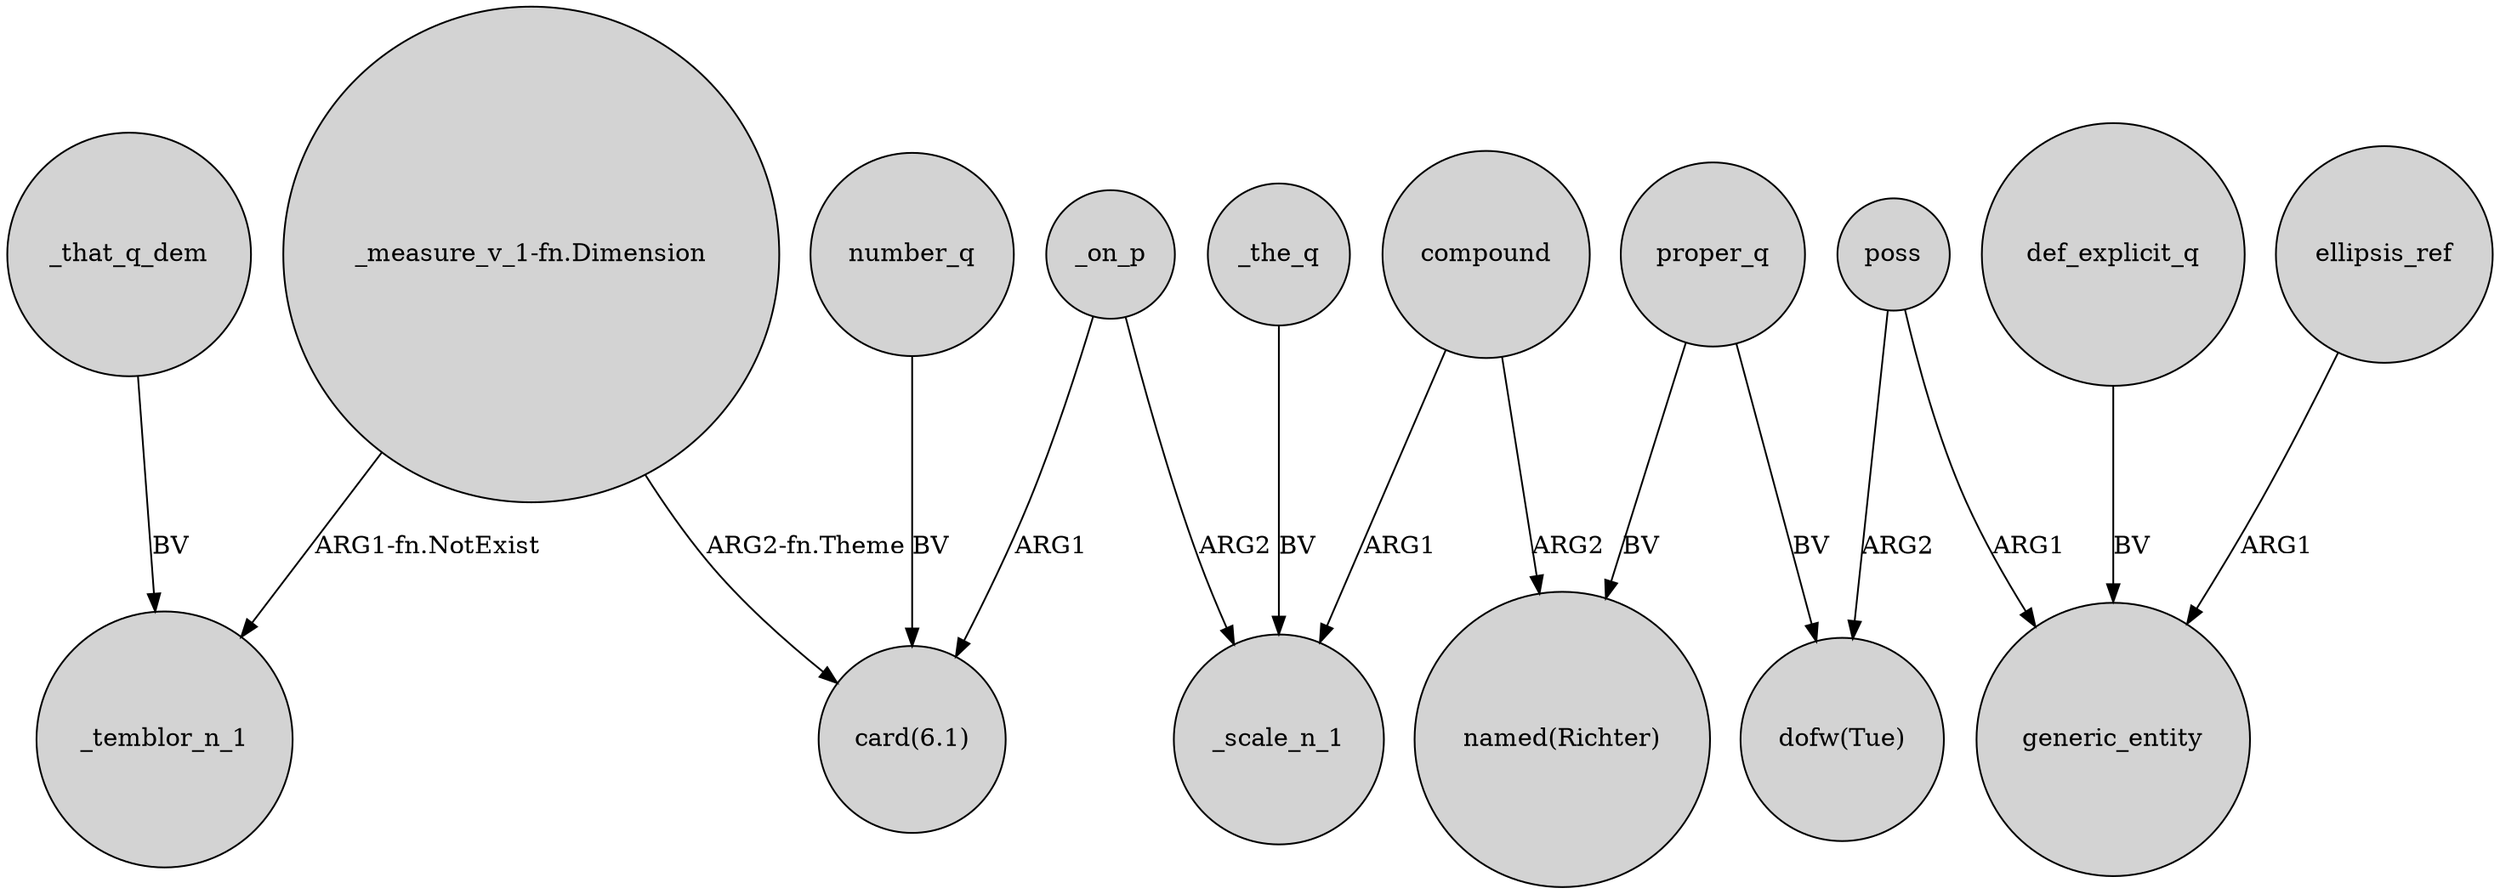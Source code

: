 digraph {
	node [shape=circle style=filled]
	"_measure_v_1-fn.Dimension" -> _temblor_n_1 [label="ARG1-fn.NotExist"]
	compound -> "named(Richter)" [label=ARG2]
	_on_p -> _scale_n_1 [label=ARG2]
	"_measure_v_1-fn.Dimension" -> "card(6.1)" [label="ARG2-fn.Theme"]
	proper_q -> "named(Richter)" [label=BV]
	_the_q -> _scale_n_1 [label=BV]
	def_explicit_q -> generic_entity [label=BV]
	_on_p -> "card(6.1)" [label=ARG1]
	proper_q -> "dofw(Tue)" [label=BV]
	poss -> generic_entity [label=ARG1]
	poss -> "dofw(Tue)" [label=ARG2]
	ellipsis_ref -> generic_entity [label=ARG1]
	compound -> _scale_n_1 [label=ARG1]
	number_q -> "card(6.1)" [label=BV]
	_that_q_dem -> _temblor_n_1 [label=BV]
}
